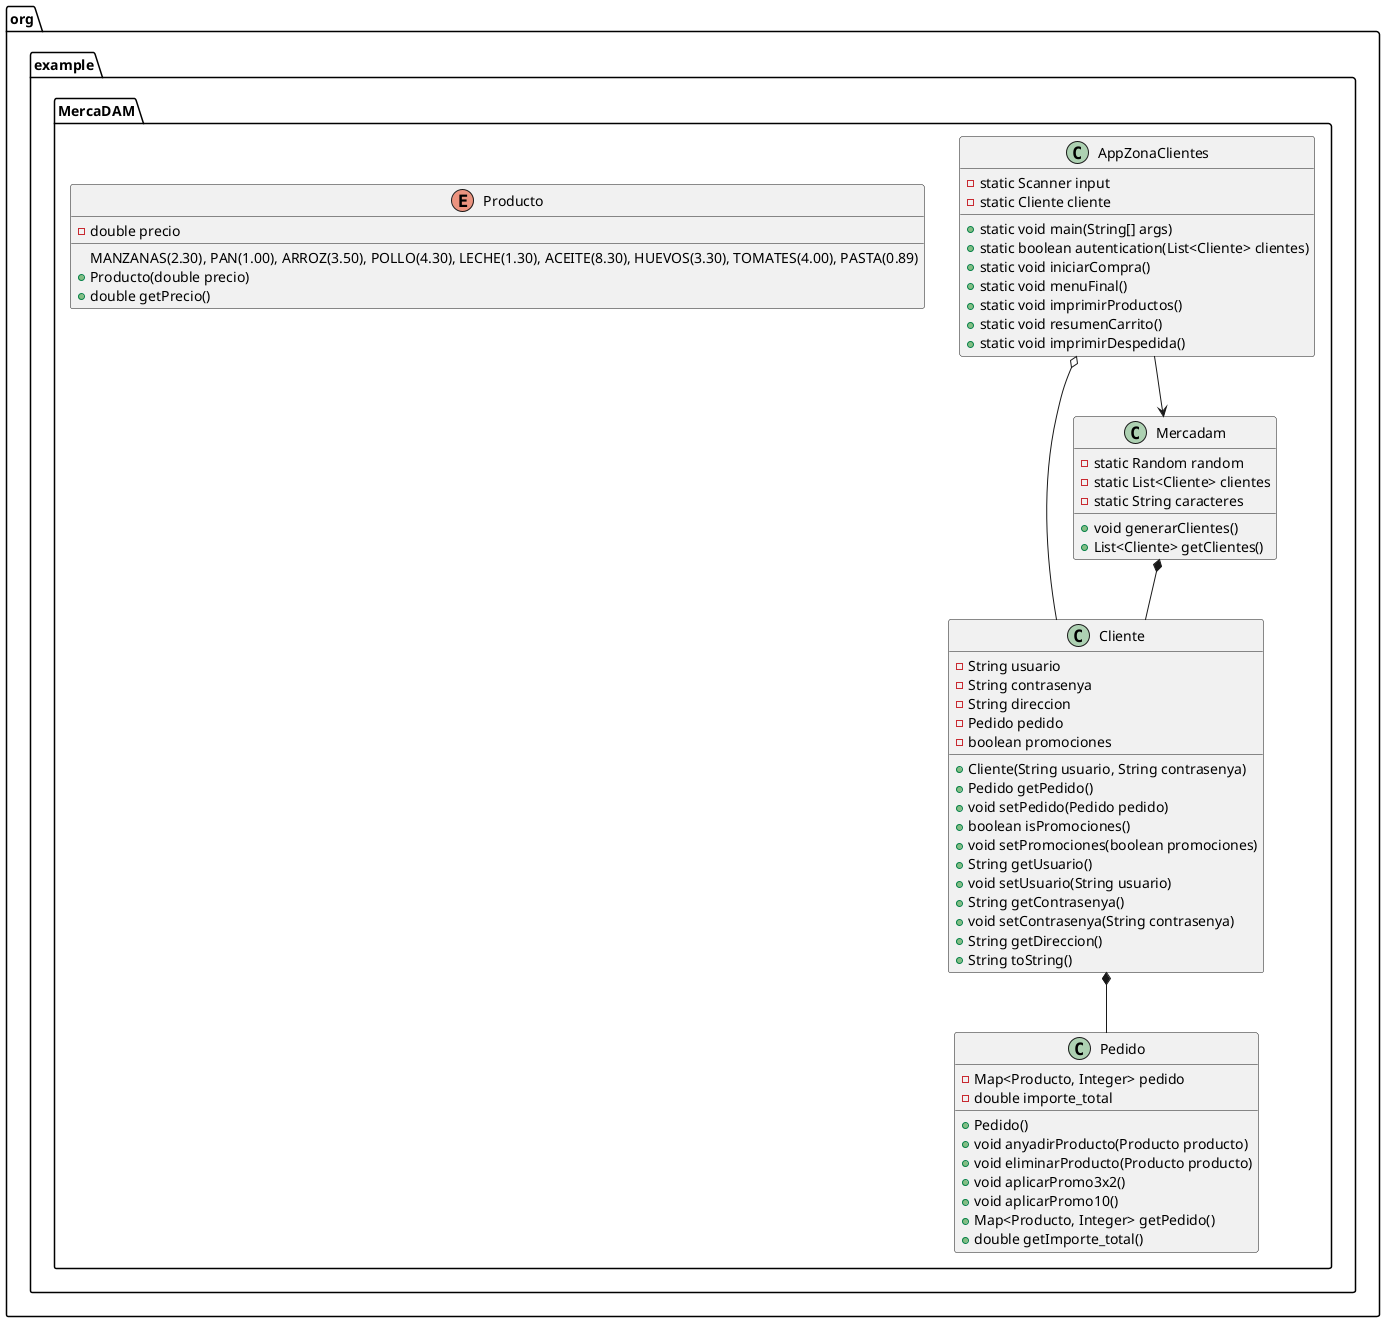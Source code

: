 @startuml

package org.example.MercaDAM {

    class AppZonaClientes {
            - static Scanner input
            - static Cliente cliente
            + static void main(String[] args)
            + static boolean autentication(List<Cliente> clientes)
            + static void iniciarCompra()
            + static void menuFinal()
            + static void imprimirProductos()
            + static void resumenCarrito()
            + static void imprimirDespedida()
        }

    class Cliente {
        - String usuario
        - String contrasenya
        - String direccion
        - Pedido pedido
        - boolean promociones
        + Cliente(String usuario, String contrasenya)
        + Pedido getPedido()
        + void setPedido(Pedido pedido)
        + boolean isPromociones()
        + void setPromociones(boolean promociones)
        + String getUsuario()
        + void setUsuario(String usuario)
        + String getContrasenya()
        + void setContrasenya(String contrasenya)
        + String getDireccion()
        + String toString()
    }

    class Mercadam {
        - static Random random
        - static List<Cliente> clientes
        - static String caracteres
        + void generarClientes()
        + List<Cliente> getClientes()
    }

    class Pedido {
        - Map<Producto, Integer> pedido
        - double importe_total
        + Pedido()
        + void anyadirProducto(Producto producto)
        + void eliminarProducto(Producto producto)
        + void aplicarPromo3x2()
        + void aplicarPromo10()
        + Map<Producto, Integer> getPedido()
        + double getImporte_total()
    }

    enum Producto {
        MANZANAS(2.30), PAN(1.00), ARROZ(3.50), POLLO(4.30), LECHE(1.30), ACEITE(8.30), HUEVOS(3.30), TOMATES(4.00), PASTA(0.89)
        - double precio
        + Producto(double precio)
        + double getPrecio()
    }

    AppZonaClientes o-- Cliente
    AppZonaClientes --> Mercadam
    Cliente *-- Pedido
    Mercadam *-- Cliente

}

@enduml